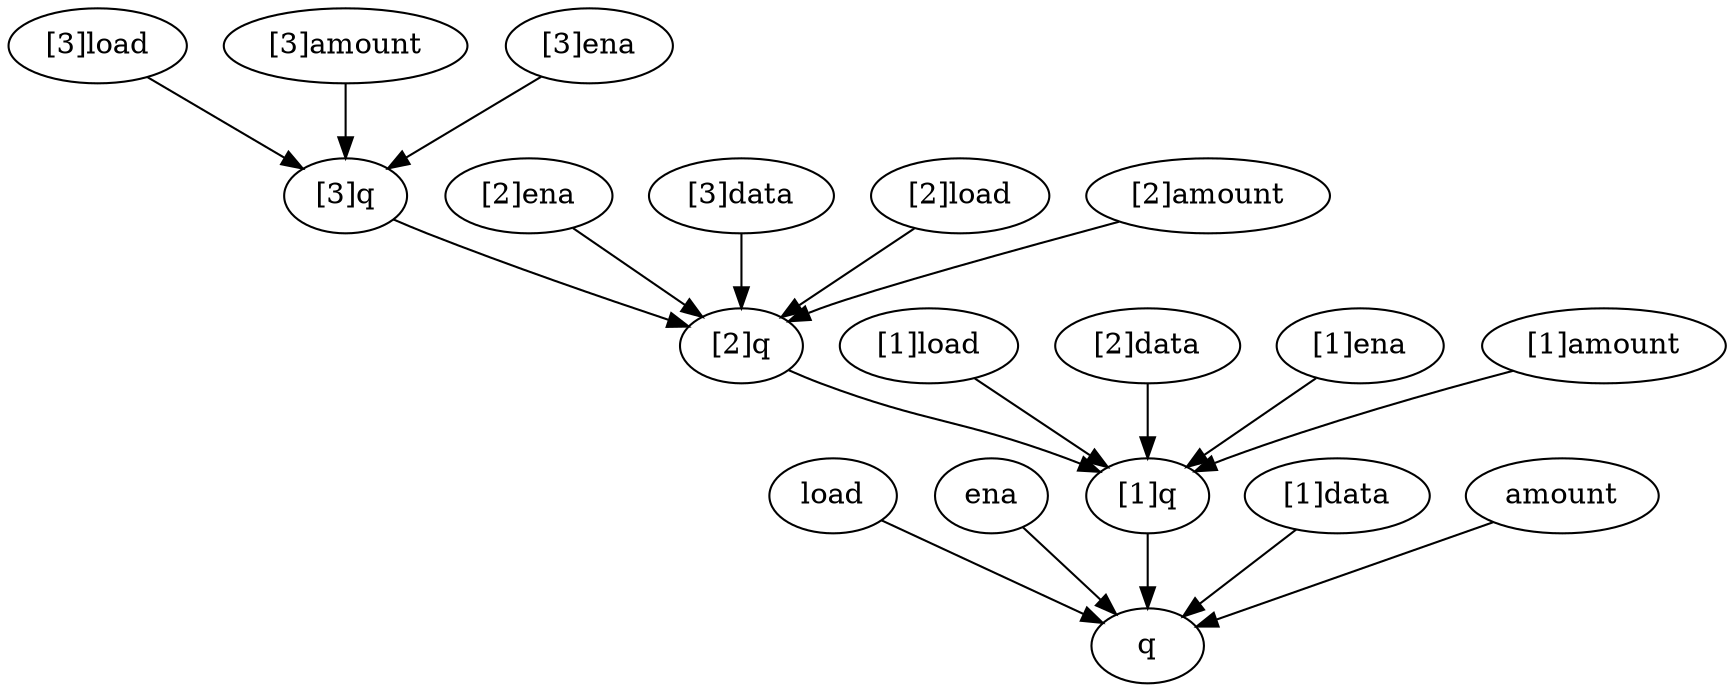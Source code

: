 strict digraph "" {
	load	[complexity=9,
		importance=3.7,
		rank=0.411111111111];
	q	[complexity=8,
		importance=0.6,
		rank=0.075];
	load -> q;
	ena	[complexity=9,
		importance=3.1,
		rank=0.344444444444];
	ena -> q;
	"[1]q"	[complexity=16,
		importance=3.0,
		rank=0.1875];
	"[1]q" -> q;
	"[3]q"	[complexity=32,
		importance=51.0,
		rank=1.59375];
	"[2]q"	[complexity=24,
		importance=12.6,
		rank=0.525];
	"[3]q" -> "[2]q";
	"[1]load"	[complexity=17,
		importance=18.1,
		rank=1.06470588235];
	"[1]load" -> "[1]q";
	"[2]ena"	[complexity=25,
		importance=63.1,
		rank=2.524];
	"[2]ena" -> "[2]q";
	"[2]q" -> "[1]q";
	"[2]data"	[complexity=20,
		importance=6.1,
		rank=0.305];
	"[2]data" -> "[1]q";
	"[3]data"	[complexity=28,
		importance=25.3,
		rank=0.903571428571];
	"[3]data" -> "[2]q";
	"[1]data"	[complexity=12,
		importance=1.3,
		rank=0.108333333333];
	"[1]data" -> q;
	"[1]ena"	[complexity=17,
		importance=15.1,
		rank=0.888235294118];
	"[1]ena" -> "[1]q";
	"[3]load"	[complexity=33,
		importance=306.1,
		rank=9.27575757576];
	"[3]load" -> "[3]q";
	amount	[complexity=9,
		importance=3.1,
		rank=0.344444444444];
	amount -> q;
	"[3]amount"	[complexity=33,
		importance=255.1,
		rank=7.7303030303];
	"[3]amount" -> "[3]q";
	"[2]load"	[complexity=25,
		importance=75.7,
		rank=3.028];
	"[2]load" -> "[2]q";
	"[1]amount"	[complexity=17,
		importance=15.1,
		rank=0.888235294118];
	"[1]amount" -> "[1]q";
	"[2]amount"	[complexity=25,
		importance=63.1,
		rank=2.524];
	"[2]amount" -> "[2]q";
	"[3]ena"	[complexity=33,
		importance=255.1,
		rank=7.7303030303];
	"[3]ena" -> "[3]q";
}
